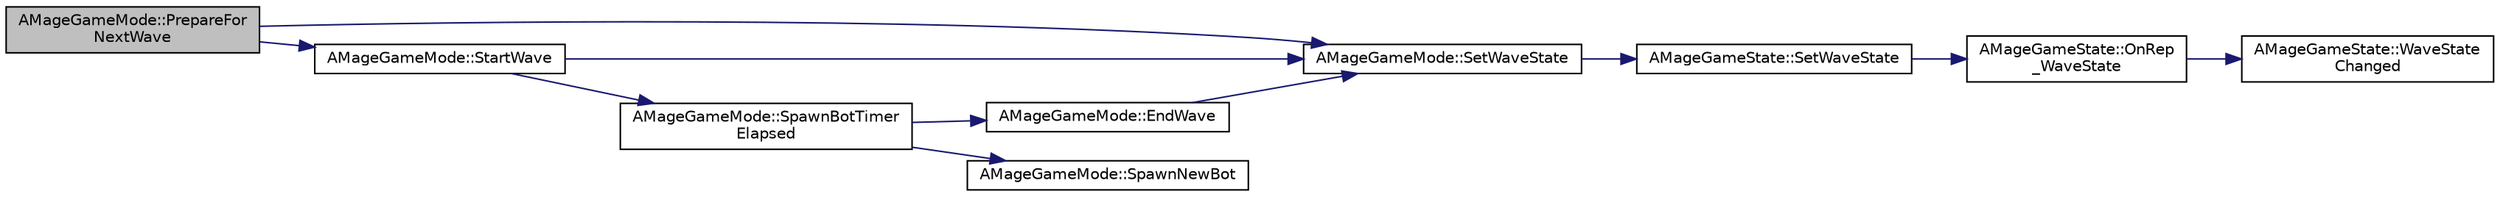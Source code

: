 digraph "AMageGameMode::PrepareForNextWave"
{
 // LATEX_PDF_SIZE
  edge [fontname="Helvetica",fontsize="10",labelfontname="Helvetica",labelfontsize="10"];
  node [fontname="Helvetica",fontsize="10",shape=record];
  rankdir="LR";
  Node1 [label="AMageGameMode::PrepareFor\lNextWave",height=0.2,width=0.4,color="black", fillcolor="grey75", style="filled", fontcolor="black",tooltip=" "];
  Node1 -> Node2 [color="midnightblue",fontsize="10",style="solid"];
  Node2 [label="AMageGameMode::SetWaveState",height=0.2,width=0.4,color="black", fillcolor="white", style="filled",URL="$class_a_mage_game_mode.html#a37b8ab0a23f88d5a3653cd510bf10398",tooltip=" "];
  Node2 -> Node3 [color="midnightblue",fontsize="10",style="solid"];
  Node3 [label="AMageGameState::SetWaveState",height=0.2,width=0.4,color="black", fillcolor="white", style="filled",URL="$class_a_mage_game_state.html#acf80d52ee9926b48432bd87acef95acf",tooltip=" "];
  Node3 -> Node4 [color="midnightblue",fontsize="10",style="solid"];
  Node4 [label="AMageGameState::OnRep\l_WaveState",height=0.2,width=0.4,color="black", fillcolor="white", style="filled",URL="$class_a_mage_game_state.html#a9d1211707542135b1088d14966d65cdd",tooltip=" "];
  Node4 -> Node5 [color="midnightblue",fontsize="10",style="solid"];
  Node5 [label="AMageGameState::WaveState\lChanged",height=0.2,width=0.4,color="black", fillcolor="white", style="filled",URL="$class_a_mage_game_state.html#a2cf8ab12f833ded5f61a0dd84d57e99b",tooltip=" "];
  Node1 -> Node6 [color="midnightblue",fontsize="10",style="solid"];
  Node6 [label="AMageGameMode::StartWave",height=0.2,width=0.4,color="black", fillcolor="white", style="filled",URL="$class_a_mage_game_mode.html#ab66669aa3d25a7eb0e655e2bd734d007",tooltip=" "];
  Node6 -> Node2 [color="midnightblue",fontsize="10",style="solid"];
  Node6 -> Node7 [color="midnightblue",fontsize="10",style="solid"];
  Node7 [label="AMageGameMode::SpawnBotTimer\lElapsed",height=0.2,width=0.4,color="black", fillcolor="white", style="filled",URL="$class_a_mage_game_mode.html#a4e3203946d544c54080b81a717e27bb5",tooltip=" "];
  Node7 -> Node8 [color="midnightblue",fontsize="10",style="solid"];
  Node8 [label="AMageGameMode::EndWave",height=0.2,width=0.4,color="black", fillcolor="white", style="filled",URL="$class_a_mage_game_mode.html#a3ce2b9b457eccc2d9cdcceece3f817c5",tooltip=" "];
  Node8 -> Node2 [color="midnightblue",fontsize="10",style="solid"];
  Node7 -> Node9 [color="midnightblue",fontsize="10",style="solid"];
  Node9 [label="AMageGameMode::SpawnNewBot",height=0.2,width=0.4,color="black", fillcolor="white", style="filled",URL="$class_a_mage_game_mode.html#a630e9e1eecdab66b1f8bce8949e71fce",tooltip=" "];
}
